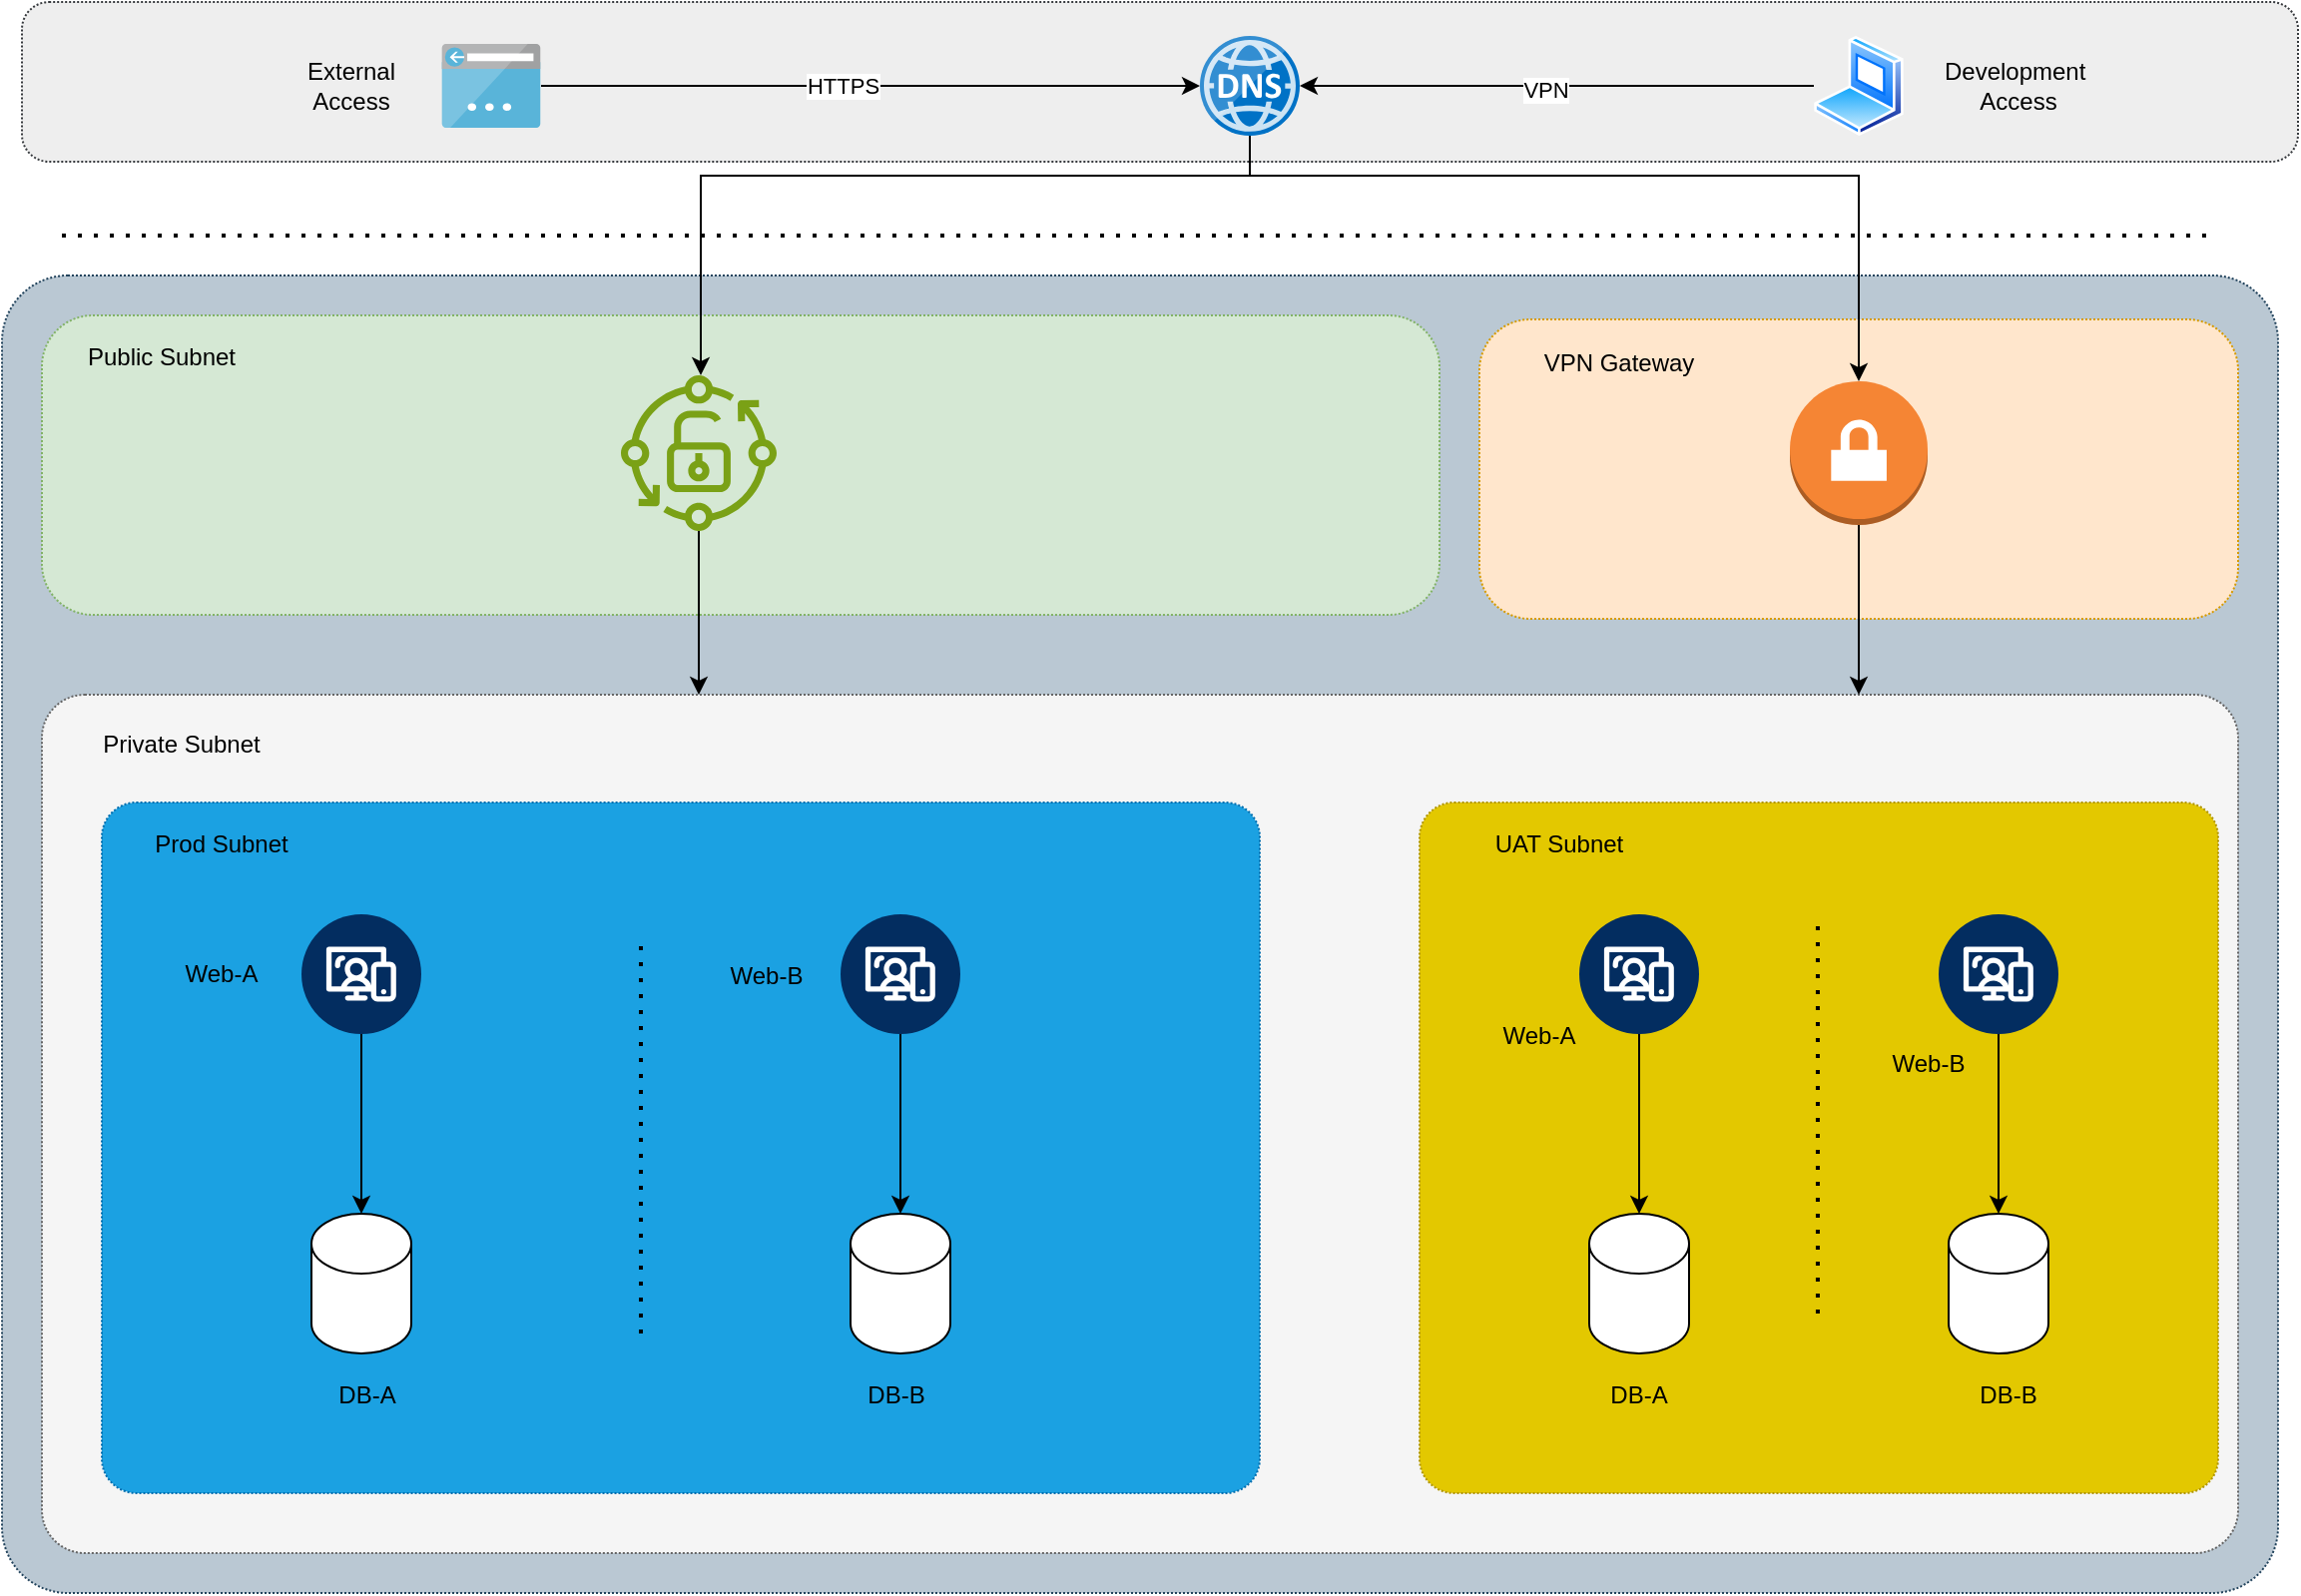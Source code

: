 <mxfile version="24.8.4">
  <diagram name="Page-1" id="b_wjNfzORTjbHEDvQfJR">
    <mxGraphModel dx="1562" dy="754" grid="1" gridSize="10" guides="1" tooltips="1" connect="1" arrows="1" fold="1" page="1" pageScale="1" pageWidth="1169" pageHeight="827" math="0" shadow="0">
      <root>
        <mxCell id="0" />
        <mxCell id="1" parent="0" />
        <mxCell id="ZRXB0S7WkQBxCbB_L-C7-1" value="" style="rounded=1;whiteSpace=wrap;html=1;fillColor=#eeeeee;dashed=1;dashPattern=1 1;arcSize=17;movable=1;resizable=1;rotatable=1;deletable=1;editable=1;locked=0;connectable=1;strokeColor=#36393d;" vertex="1" parent="1">
          <mxGeometry x="20" y="13" width="1140" height="80" as="geometry" />
        </mxCell>
        <mxCell id="yVznmgjhYQ62BfokBK0U-36" value="" style="rounded=1;whiteSpace=wrap;html=1;fillColor=#bac8d3;dashed=1;dashPattern=1 1;arcSize=5;movable=1;resizable=1;rotatable=1;deletable=1;editable=1;locked=0;connectable=1;strokeColor=#23445d;" parent="1" vertex="1">
          <mxGeometry x="10" y="150" width="1140" height="660" as="geometry" />
        </mxCell>
        <mxCell id="yVznmgjhYQ62BfokBK0U-29" value="" style="rounded=1;whiteSpace=wrap;html=1;fillColor=#ffe6cc;dashed=1;dashPattern=1 1;arcSize=17;movable=1;resizable=1;rotatable=1;deletable=1;editable=1;locked=0;connectable=1;strokeColor=#d79b00;" parent="1" vertex="1">
          <mxGeometry x="750" y="172" width="380" height="150" as="geometry" />
        </mxCell>
        <mxCell id="yVznmgjhYQ62BfokBK0U-1" value="" style="endArrow=none;dashed=1;html=1;dashPattern=1 3;strokeWidth=2;rounded=0;movable=1;resizable=1;rotatable=1;deletable=1;editable=1;locked=0;connectable=1;" parent="1" edge="1">
          <mxGeometry width="50" height="50" relative="1" as="geometry">
            <mxPoint x="40" y="130" as="sourcePoint" />
            <mxPoint x="1120" y="130" as="targetPoint" />
          </mxGeometry>
        </mxCell>
        <mxCell id="yVznmgjhYQ62BfokBK0U-2" value="" style="rounded=1;whiteSpace=wrap;html=1;fillColor=#f5f5f5;dashed=1;dashPattern=1 1;arcSize=5;movable=1;resizable=1;rotatable=1;deletable=1;editable=1;locked=0;connectable=1;fontColor=#333333;strokeColor=#666666;" parent="1" vertex="1">
          <mxGeometry x="30" y="360" width="1100" height="430" as="geometry" />
        </mxCell>
        <mxCell id="yVznmgjhYQ62BfokBK0U-3" value="" style="rounded=1;whiteSpace=wrap;html=1;fillColor=#1ba1e2;dashed=1;dashPattern=1 1;arcSize=5;movable=1;resizable=1;rotatable=1;deletable=1;editable=1;locked=0;connectable=1;fontColor=#ffffff;strokeColor=#006EAF;" parent="1" vertex="1">
          <mxGeometry x="60" y="414" width="580" height="346" as="geometry" />
        </mxCell>
        <mxCell id="yVznmgjhYQ62BfokBK0U-4" value="" style="rounded=1;whiteSpace=wrap;html=1;fillColor=#e3c800;dashed=1;dashPattern=1 1;arcSize=5;movable=1;resizable=1;rotatable=1;deletable=1;editable=1;locked=0;connectable=1;fontColor=#000000;strokeColor=#B09500;" parent="1" vertex="1">
          <mxGeometry x="720" y="414" width="400" height="346" as="geometry" />
        </mxCell>
        <mxCell id="yVznmgjhYQ62BfokBK0U-5" value="" style="rounded=1;whiteSpace=wrap;html=1;fillColor=#d5e8d4;dashed=1;dashPattern=1 1;arcSize=17;movable=1;resizable=1;rotatable=1;deletable=1;editable=1;locked=0;connectable=1;strokeColor=#82b366;" parent="1" vertex="1">
          <mxGeometry x="30" y="170" width="700" height="150" as="geometry" />
        </mxCell>
        <mxCell id="yVznmgjhYQ62BfokBK0U-17" value="" style="shape=cylinder3;whiteSpace=wrap;html=1;boundedLbl=1;backgroundOutline=1;size=15;" parent="1" vertex="1">
          <mxGeometry x="165" y="620" width="50" height="70" as="geometry" />
        </mxCell>
        <mxCell id="yVznmgjhYQ62BfokBK0U-18" value="" style="shape=cylinder3;whiteSpace=wrap;html=1;boundedLbl=1;backgroundOutline=1;size=15;" parent="1" vertex="1">
          <mxGeometry x="435" y="620" width="50" height="70" as="geometry" />
        </mxCell>
        <mxCell id="yVznmgjhYQ62BfokBK0U-19" value="" style="verticalLabelPosition=bottom;aspect=fixed;html=1;shape=mxgraph.salesforce.web2;" parent="1" vertex="1">
          <mxGeometry x="160" y="470" width="60" height="60" as="geometry" />
        </mxCell>
        <mxCell id="yVznmgjhYQ62BfokBK0U-20" value="" style="verticalLabelPosition=bottom;aspect=fixed;html=1;shape=mxgraph.salesforce.web2;" parent="1" vertex="1">
          <mxGeometry x="430" y="470" width="60" height="60" as="geometry" />
        </mxCell>
        <mxCell id="yVznmgjhYQ62BfokBK0U-22" value="" style="shape=cylinder3;whiteSpace=wrap;html=1;boundedLbl=1;backgroundOutline=1;size=15;" parent="1" vertex="1">
          <mxGeometry x="985" y="620" width="50" height="70" as="geometry" />
        </mxCell>
        <mxCell id="yVznmgjhYQ62BfokBK0U-23" value="" style="verticalLabelPosition=bottom;aspect=fixed;html=1;shape=mxgraph.salesforce.web2;" parent="1" vertex="1">
          <mxGeometry x="980" y="470" width="60" height="60" as="geometry" />
        </mxCell>
        <mxCell id="yVznmgjhYQ62BfokBK0U-25" value="" style="endArrow=none;dashed=1;html=1;dashPattern=1 3;strokeWidth=2;rounded=0;movable=0;resizable=0;rotatable=0;deletable=0;editable=0;locked=1;connectable=0;" parent="1" edge="1">
          <mxGeometry width="50" height="50" relative="1" as="geometry">
            <mxPoint x="330" y="680" as="sourcePoint" />
            <mxPoint x="330" y="480" as="targetPoint" />
          </mxGeometry>
        </mxCell>
        <mxCell id="yVznmgjhYQ62BfokBK0U-57" style="edgeStyle=orthogonalEdgeStyle;rounded=0;orthogonalLoop=1;jettySize=auto;html=1;" parent="1" source="yVznmgjhYQ62BfokBK0U-26" edge="1">
          <mxGeometry relative="1" as="geometry">
            <mxPoint x="359" y="360" as="targetPoint" />
          </mxGeometry>
        </mxCell>
        <mxCell id="yVznmgjhYQ62BfokBK0U-26" value="" style="sketch=0;outlineConnect=0;fontColor=#232F3E;gradientColor=none;fillColor=#7AA116;strokeColor=none;dashed=0;verticalLabelPosition=bottom;verticalAlign=top;align=center;html=1;fontSize=12;fontStyle=0;aspect=fixed;pointerEvents=1;shape=mxgraph.aws4.iot_greengrass_component_public;" parent="1" vertex="1">
          <mxGeometry x="320" y="200" width="78" height="78" as="geometry" />
        </mxCell>
        <mxCell id="yVznmgjhYQ62BfokBK0U-58" style="edgeStyle=orthogonalEdgeStyle;rounded=0;orthogonalLoop=1;jettySize=auto;html=1;" parent="1" source="yVznmgjhYQ62BfokBK0U-27" edge="1">
          <mxGeometry relative="1" as="geometry">
            <mxPoint x="940.0" y="360" as="targetPoint" />
          </mxGeometry>
        </mxCell>
        <mxCell id="yVznmgjhYQ62BfokBK0U-27" value="" style="outlineConnect=0;dashed=0;verticalLabelPosition=bottom;verticalAlign=top;align=center;html=1;shape=mxgraph.aws3.vpn_gateway;fillColor=#F58534;gradientColor=none;" parent="1" vertex="1">
          <mxGeometry x="905.5" y="203" width="69" height="72" as="geometry" />
        </mxCell>
        <mxCell id="yVznmgjhYQ62BfokBK0U-30" value="Public Subnet" style="text;html=1;align=center;verticalAlign=middle;whiteSpace=wrap;rounded=0;" parent="1" vertex="1">
          <mxGeometry x="30" y="176" width="120" height="30" as="geometry" />
        </mxCell>
        <mxCell id="yVznmgjhYQ62BfokBK0U-31" value="Private Subnet" style="text;html=1;align=center;verticalAlign=middle;whiteSpace=wrap;rounded=0;" parent="1" vertex="1">
          <mxGeometry x="40" y="370" width="120" height="30" as="geometry" />
        </mxCell>
        <mxCell id="yVznmgjhYQ62BfokBK0U-32" value="Prod Subnet" style="text;html=1;align=center;verticalAlign=middle;whiteSpace=wrap;rounded=0;" parent="1" vertex="1">
          <mxGeometry x="60" y="420" width="120" height="30" as="geometry" />
        </mxCell>
        <mxCell id="yVznmgjhYQ62BfokBK0U-33" value="UAT Subnet" style="text;html=1;align=center;verticalAlign=middle;whiteSpace=wrap;rounded=0;" parent="1" vertex="1">
          <mxGeometry x="730" y="420" width="120" height="30" as="geometry" />
        </mxCell>
        <mxCell id="yVznmgjhYQ62BfokBK0U-54" style="edgeStyle=orthogonalEdgeStyle;rounded=0;orthogonalLoop=1;jettySize=auto;html=1;" parent="1" source="yVznmgjhYQ62BfokBK0U-34" target="yVznmgjhYQ62BfokBK0U-35" edge="1">
          <mxGeometry relative="1" as="geometry" />
        </mxCell>
        <mxCell id="yVznmgjhYQ62BfokBK0U-34" value="" style="verticalLabelPosition=bottom;aspect=fixed;html=1;shape=mxgraph.salesforce.web2;" parent="1" vertex="1">
          <mxGeometry x="800" y="470" width="60" height="60" as="geometry" />
        </mxCell>
        <mxCell id="yVznmgjhYQ62BfokBK0U-35" value="" style="shape=cylinder3;whiteSpace=wrap;html=1;boundedLbl=1;backgroundOutline=1;size=15;" parent="1" vertex="1">
          <mxGeometry x="805" y="620" width="50" height="70" as="geometry" />
        </mxCell>
        <mxCell id="yVznmgjhYQ62BfokBK0U-43" style="edgeStyle=orthogonalEdgeStyle;rounded=0;orthogonalLoop=1;jettySize=auto;html=1;" parent="1" source="yVznmgjhYQ62BfokBK0U-37" target="yVznmgjhYQ62BfokBK0U-38" edge="1">
          <mxGeometry relative="1" as="geometry" />
        </mxCell>
        <mxCell id="yVznmgjhYQ62BfokBK0U-56" value="HTTPS" style="edgeLabel;html=1;align=center;verticalAlign=middle;resizable=0;points=[];" parent="yVznmgjhYQ62BfokBK0U-43" vertex="1" connectable="0">
          <mxGeometry x="-0.476" y="-3" relative="1" as="geometry">
            <mxPoint x="64" y="-3" as="offset" />
          </mxGeometry>
        </mxCell>
        <mxCell id="yVznmgjhYQ62BfokBK0U-37" value="" style="image;sketch=0;aspect=fixed;html=1;points=[];align=center;fontSize=12;image=img/lib/mscae/App_Service_IPAddress.svg;" parent="1" vertex="1">
          <mxGeometry x="230" y="34" width="50" height="42" as="geometry" />
        </mxCell>
        <mxCell id="yVznmgjhYQ62BfokBK0U-44" style="edgeStyle=orthogonalEdgeStyle;rounded=0;orthogonalLoop=1;jettySize=auto;html=1;" parent="1" source="yVznmgjhYQ62BfokBK0U-38" target="yVznmgjhYQ62BfokBK0U-26" edge="1">
          <mxGeometry relative="1" as="geometry">
            <Array as="points">
              <mxPoint x="635" y="100" />
              <mxPoint x="360" y="100" />
            </Array>
          </mxGeometry>
        </mxCell>
        <mxCell id="yVznmgjhYQ62BfokBK0U-38" value="" style="image;sketch=0;aspect=fixed;html=1;points=[];align=center;fontSize=12;image=img/lib/mscae/DNS.svg;" parent="1" vertex="1">
          <mxGeometry x="610" y="30" width="50" height="50" as="geometry" />
        </mxCell>
        <mxCell id="yVznmgjhYQ62BfokBK0U-39" value="" style="image;aspect=fixed;perimeter=ellipsePerimeter;html=1;align=center;shadow=0;dashed=0;spacingTop=3;image=img/lib/active_directory/laptop_client.svg;" parent="1" vertex="1">
          <mxGeometry x="917.5" y="30" width="45" height="50" as="geometry" />
        </mxCell>
        <mxCell id="yVznmgjhYQ62BfokBK0U-40" value="VPN Gateway" style="text;html=1;align=center;verticalAlign=middle;whiteSpace=wrap;rounded=0;" parent="1" vertex="1">
          <mxGeometry x="760" y="179" width="120" height="30" as="geometry" />
        </mxCell>
        <mxCell id="yVznmgjhYQ62BfokBK0U-41" style="edgeStyle=orthogonalEdgeStyle;rounded=0;orthogonalLoop=1;jettySize=auto;html=1;exitX=0.5;exitY=1;exitDx=0;exitDy=0;" parent="1" source="yVznmgjhYQ62BfokBK0U-40" target="yVznmgjhYQ62BfokBK0U-40" edge="1">
          <mxGeometry relative="1" as="geometry" />
        </mxCell>
        <mxCell id="yVznmgjhYQ62BfokBK0U-45" style="edgeStyle=orthogonalEdgeStyle;rounded=0;orthogonalLoop=1;jettySize=auto;html=1;entryX=0.5;entryY=0;entryDx=0;entryDy=0;entryPerimeter=0;" parent="1" source="yVznmgjhYQ62BfokBK0U-38" target="yVznmgjhYQ62BfokBK0U-27" edge="1">
          <mxGeometry relative="1" as="geometry">
            <Array as="points">
              <mxPoint x="635" y="100" />
              <mxPoint x="940" y="100" />
            </Array>
          </mxGeometry>
        </mxCell>
        <mxCell id="yVznmgjhYQ62BfokBK0U-46" style="edgeStyle=orthogonalEdgeStyle;rounded=0;orthogonalLoop=1;jettySize=auto;html=1;" parent="1" source="yVznmgjhYQ62BfokBK0U-39" target="yVznmgjhYQ62BfokBK0U-38" edge="1">
          <mxGeometry relative="1" as="geometry" />
        </mxCell>
        <mxCell id="yVznmgjhYQ62BfokBK0U-59" value="VPN" style="edgeLabel;html=1;align=center;verticalAlign=middle;resizable=0;points=[];" parent="yVznmgjhYQ62BfokBK0U-46" vertex="1" connectable="0">
          <mxGeometry x="0.042" y="2" relative="1" as="geometry">
            <mxPoint x="-1" as="offset" />
          </mxGeometry>
        </mxCell>
        <mxCell id="yVznmgjhYQ62BfokBK0U-49" style="edgeStyle=orthogonalEdgeStyle;rounded=0;orthogonalLoop=1;jettySize=auto;html=1;entryX=0.5;entryY=0;entryDx=0;entryDy=0;entryPerimeter=0;" parent="1" source="yVznmgjhYQ62BfokBK0U-19" target="yVznmgjhYQ62BfokBK0U-17" edge="1">
          <mxGeometry relative="1" as="geometry" />
        </mxCell>
        <mxCell id="yVznmgjhYQ62BfokBK0U-50" style="edgeStyle=orthogonalEdgeStyle;rounded=0;orthogonalLoop=1;jettySize=auto;html=1;entryX=0.5;entryY=0;entryDx=0;entryDy=0;entryPerimeter=0;" parent="1" source="yVznmgjhYQ62BfokBK0U-20" target="yVznmgjhYQ62BfokBK0U-18" edge="1">
          <mxGeometry relative="1" as="geometry" />
        </mxCell>
        <mxCell id="yVznmgjhYQ62BfokBK0U-53" value="" style="endArrow=none;dashed=1;html=1;dashPattern=1 3;strokeWidth=2;rounded=0;movable=0;resizable=0;rotatable=0;deletable=0;editable=0;locked=1;connectable=0;" parent="1" edge="1">
          <mxGeometry width="50" height="50" relative="1" as="geometry">
            <mxPoint x="919.47" y="670" as="sourcePoint" />
            <mxPoint x="919.47" y="470" as="targetPoint" />
          </mxGeometry>
        </mxCell>
        <mxCell id="yVznmgjhYQ62BfokBK0U-55" style="edgeStyle=orthogonalEdgeStyle;rounded=0;orthogonalLoop=1;jettySize=auto;html=1;entryX=0.5;entryY=0;entryDx=0;entryDy=0;entryPerimeter=0;" parent="1" source="yVznmgjhYQ62BfokBK0U-23" target="yVznmgjhYQ62BfokBK0U-22" edge="1">
          <mxGeometry relative="1" as="geometry" />
        </mxCell>
        <mxCell id="yVznmgjhYQ62BfokBK0U-60" value="External Access" style="text;html=1;align=center;verticalAlign=middle;whiteSpace=wrap;rounded=0;" parent="1" vertex="1">
          <mxGeometry x="150" y="40" width="70" height="30" as="geometry" />
        </mxCell>
        <mxCell id="yVznmgjhYQ62BfokBK0U-61" value="Development&amp;nbsp; Access" style="text;html=1;align=center;verticalAlign=middle;whiteSpace=wrap;rounded=0;" parent="1" vertex="1">
          <mxGeometry x="985" y="40" width="70" height="30" as="geometry" />
        </mxCell>
        <mxCell id="yVznmgjhYQ62BfokBK0U-62" value="Web-A" style="text;html=1;align=center;verticalAlign=middle;whiteSpace=wrap;rounded=0;" parent="1" vertex="1">
          <mxGeometry x="60" y="485" width="120" height="30" as="geometry" />
        </mxCell>
        <mxCell id="yVznmgjhYQ62BfokBK0U-63" value="Web-B" style="text;html=1;align=center;verticalAlign=middle;whiteSpace=wrap;rounded=0;" parent="1" vertex="1">
          <mxGeometry x="333" y="486" width="120" height="30" as="geometry" />
        </mxCell>
        <mxCell id="yVznmgjhYQ62BfokBK0U-64" value="DB-A" style="text;html=1;align=center;verticalAlign=middle;whiteSpace=wrap;rounded=0;" parent="1" vertex="1">
          <mxGeometry x="133" y="696" width="120" height="30" as="geometry" />
        </mxCell>
        <mxCell id="yVznmgjhYQ62BfokBK0U-65" value="DB-B" style="text;html=1;align=center;verticalAlign=middle;whiteSpace=wrap;rounded=0;" parent="1" vertex="1">
          <mxGeometry x="398" y="696" width="120" height="30" as="geometry" />
        </mxCell>
        <mxCell id="yVznmgjhYQ62BfokBK0U-66" value="DB-B" style="text;html=1;align=center;verticalAlign=middle;whiteSpace=wrap;rounded=0;" parent="1" vertex="1">
          <mxGeometry x="955" y="696" width="120" height="30" as="geometry" />
        </mxCell>
        <mxCell id="yVznmgjhYQ62BfokBK0U-67" value="DB-A" style="text;html=1;align=center;verticalAlign=middle;whiteSpace=wrap;rounded=0;" parent="1" vertex="1">
          <mxGeometry x="770" y="696" width="120" height="30" as="geometry" />
        </mxCell>
        <mxCell id="yVznmgjhYQ62BfokBK0U-68" value="Web-A" style="text;html=1;align=center;verticalAlign=middle;whiteSpace=wrap;rounded=0;" parent="1" vertex="1">
          <mxGeometry x="720" y="516" width="120" height="30" as="geometry" />
        </mxCell>
        <mxCell id="yVznmgjhYQ62BfokBK0U-69" value="Web-B" style="text;html=1;align=center;verticalAlign=middle;whiteSpace=wrap;rounded=0;" parent="1" vertex="1">
          <mxGeometry x="915" y="530" width="120" height="30" as="geometry" />
        </mxCell>
      </root>
    </mxGraphModel>
  </diagram>
</mxfile>
